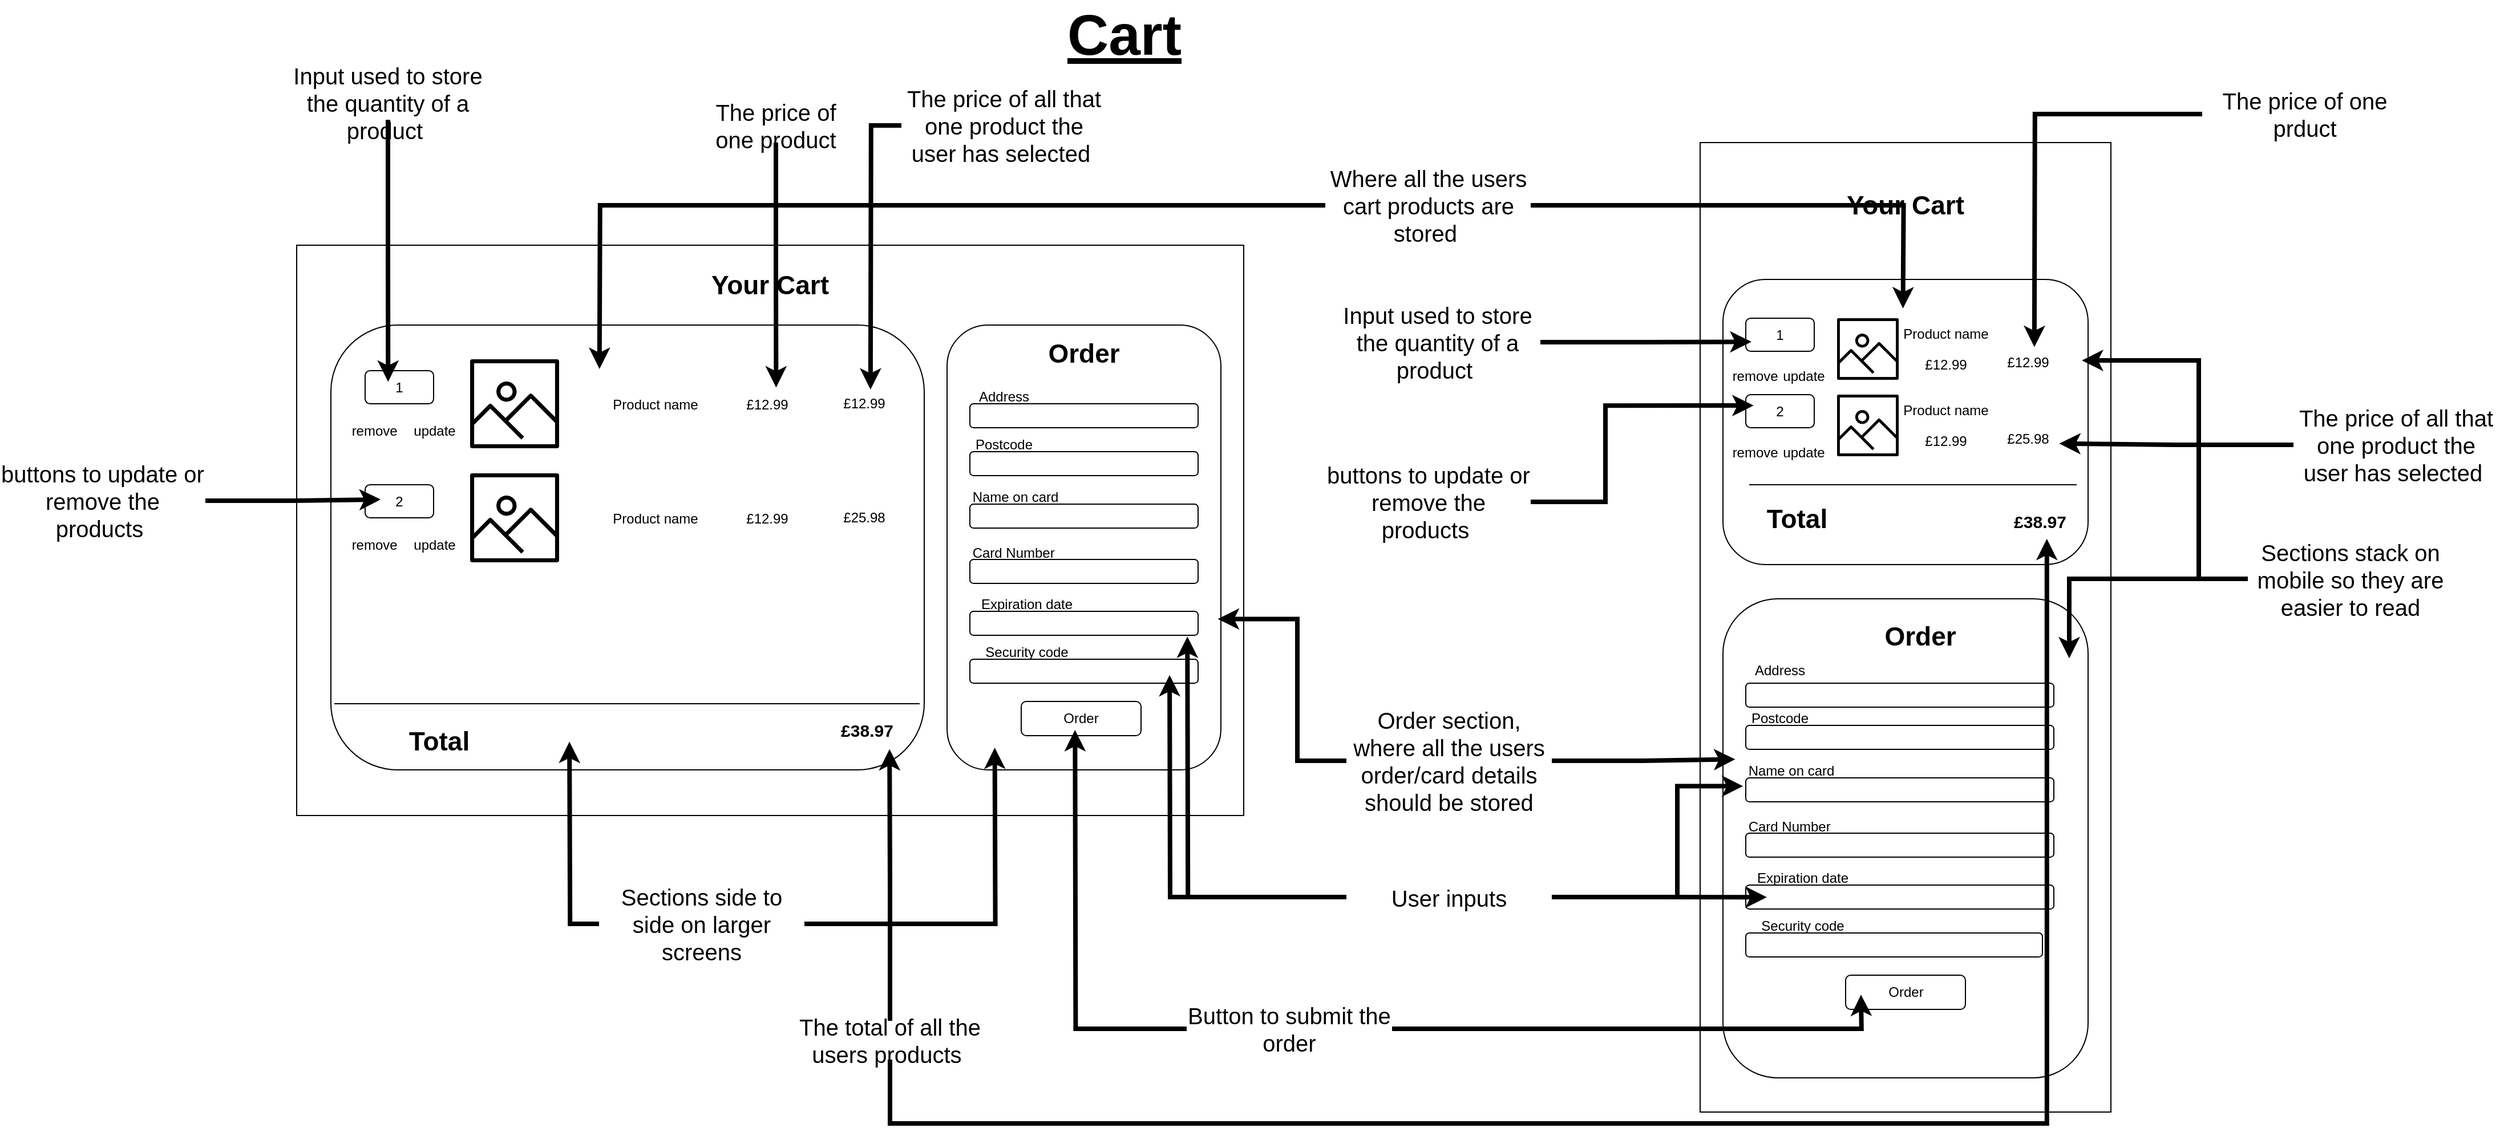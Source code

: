 <mxfile version="23.0.2" type="device">
  <diagram name="Page-1" id="q534O0Axs24asITF_3_O">
    <mxGraphModel dx="4330" dy="3136" grid="1" gridSize="10" guides="1" tooltips="1" connect="1" arrows="1" fold="1" page="1" pageScale="1" pageWidth="850" pageHeight="1100" math="0" shadow="0">
      <root>
        <mxCell id="0" />
        <mxCell id="1" parent="0" />
        <mxCell id="Njj8byj6PIQi8YOSi34x-5" value="`" style="rounded=0;whiteSpace=wrap;html=1;" vertex="1" parent="1">
          <mxGeometry x="-2000" y="-960" width="830" height="500" as="geometry" />
        </mxCell>
        <mxCell id="Njj8byj6PIQi8YOSi34x-6" value="" style="rounded=0;whiteSpace=wrap;html=1;" vertex="1" parent="1">
          <mxGeometry x="-770" y="-1050" width="360" height="850" as="geometry" />
        </mxCell>
        <mxCell id="Njj8byj6PIQi8YOSi34x-7" value="&lt;span style=&quot;font-size: 50px;&quot;&gt;&lt;b&gt;&lt;u&gt;Cart&lt;/u&gt;&lt;/b&gt;&lt;/span&gt;" style="text;html=1;strokeColor=none;fillColor=none;align=center;verticalAlign=middle;whiteSpace=wrap;rounded=0;fontSize=12;fontFamily=Helvetica;fontColor=default;" vertex="1" parent="1">
          <mxGeometry x="-1631" y="-1160" width="712.5" height="30" as="geometry" />
        </mxCell>
        <mxCell id="Njj8byj6PIQi8YOSi34x-10" value="" style="rounded=1;whiteSpace=wrap;html=1;" vertex="1" parent="1">
          <mxGeometry x="-750" y="-930" width="320" height="250" as="geometry" />
        </mxCell>
        <mxCell id="Njj8byj6PIQi8YOSi34x-41" value="&lt;b style=&quot;border-color: var(--border-color); font-size: 23px;&quot;&gt;Your Cart&lt;/b&gt;" style="text;html=1;strokeColor=none;fillColor=none;align=center;verticalAlign=middle;whiteSpace=wrap;rounded=0;" vertex="1" parent="1">
          <mxGeometry x="-1690" y="-940" width="210" height="30" as="geometry" />
        </mxCell>
        <mxCell id="Njj8byj6PIQi8YOSi34x-46" value="" style="rounded=1;whiteSpace=wrap;html=1;" vertex="1" parent="1">
          <mxGeometry x="-1970" y="-890" width="520" height="390" as="geometry" />
        </mxCell>
        <mxCell id="Njj8byj6PIQi8YOSi34x-47" value="" style="sketch=0;outlineConnect=0;fontColor=#232F3E;gradientColor=none;fillColor=#000000;strokeColor=none;dashed=0;verticalLabelPosition=bottom;verticalAlign=top;align=center;html=1;fontSize=12;fontStyle=0;aspect=fixed;pointerEvents=1;shape=mxgraph.aws4.container_registry_image;" vertex="1" parent="1">
          <mxGeometry x="-1848" y="-860" width="78" height="78" as="geometry" />
        </mxCell>
        <mxCell id="Njj8byj6PIQi8YOSi34x-48" value="Product name" style="text;html=1;strokeColor=none;fillColor=none;align=center;verticalAlign=middle;whiteSpace=wrap;rounded=0;" vertex="1" parent="1">
          <mxGeometry x="-1751" y="-835.5" width="131" height="30" as="geometry" />
        </mxCell>
        <mxCell id="Njj8byj6PIQi8YOSi34x-49" value="1" style="rounded=1;whiteSpace=wrap;html=1;" vertex="1" parent="1">
          <mxGeometry x="-1940" y="-850" width="60" height="29" as="geometry" />
        </mxCell>
        <mxCell id="Njj8byj6PIQi8YOSi34x-50" value="£12.99" style="text;html=1;strokeColor=none;fillColor=none;align=center;verticalAlign=middle;whiteSpace=wrap;rounded=0;" vertex="1" parent="1">
          <mxGeometry x="-1640" y="-835.5" width="105" height="30" as="geometry" />
        </mxCell>
        <mxCell id="Njj8byj6PIQi8YOSi34x-51" value="remove&amp;nbsp;" style="text;html=1;strokeColor=none;fillColor=none;align=center;verticalAlign=middle;whiteSpace=wrap;rounded=0;" vertex="1" parent="1">
          <mxGeometry x="-1960" y="-812" width="60" height="30" as="geometry" />
        </mxCell>
        <mxCell id="Njj8byj6PIQi8YOSi34x-52" value="update" style="text;html=1;strokeColor=none;fillColor=none;align=center;verticalAlign=middle;whiteSpace=wrap;rounded=0;" vertex="1" parent="1">
          <mxGeometry x="-1910" y="-812" width="62" height="30" as="geometry" />
        </mxCell>
        <mxCell id="Njj8byj6PIQi8YOSi34x-53" value="£12.99" style="text;html=1;strokeColor=none;fillColor=none;align=center;verticalAlign=middle;whiteSpace=wrap;rounded=0;" vertex="1" parent="1">
          <mxGeometry x="-1555" y="-836" width="105" height="30" as="geometry" />
        </mxCell>
        <mxCell id="Njj8byj6PIQi8YOSi34x-54" value="" style="sketch=0;outlineConnect=0;fontColor=#232F3E;gradientColor=none;fillColor=#000000;strokeColor=none;dashed=0;verticalLabelPosition=bottom;verticalAlign=top;align=center;html=1;fontSize=12;fontStyle=0;aspect=fixed;pointerEvents=1;shape=mxgraph.aws4.container_registry_image;" vertex="1" parent="1">
          <mxGeometry x="-1848" y="-760" width="78" height="78" as="geometry" />
        </mxCell>
        <mxCell id="Njj8byj6PIQi8YOSi34x-55" value="Product name" style="text;html=1;strokeColor=none;fillColor=none;align=center;verticalAlign=middle;whiteSpace=wrap;rounded=0;" vertex="1" parent="1">
          <mxGeometry x="-1751" y="-735.5" width="131" height="30" as="geometry" />
        </mxCell>
        <mxCell id="Njj8byj6PIQi8YOSi34x-56" value="2" style="rounded=1;whiteSpace=wrap;html=1;" vertex="1" parent="1">
          <mxGeometry x="-1940" y="-750" width="60" height="29" as="geometry" />
        </mxCell>
        <mxCell id="Njj8byj6PIQi8YOSi34x-57" value="£12.99" style="text;html=1;strokeColor=none;fillColor=none;align=center;verticalAlign=middle;whiteSpace=wrap;rounded=0;" vertex="1" parent="1">
          <mxGeometry x="-1640" y="-735.5" width="105" height="30" as="geometry" />
        </mxCell>
        <mxCell id="Njj8byj6PIQi8YOSi34x-58" value="remove&amp;nbsp;" style="text;html=1;strokeColor=none;fillColor=none;align=center;verticalAlign=middle;whiteSpace=wrap;rounded=0;" vertex="1" parent="1">
          <mxGeometry x="-1960" y="-712" width="60" height="30" as="geometry" />
        </mxCell>
        <mxCell id="Njj8byj6PIQi8YOSi34x-59" value="update" style="text;html=1;strokeColor=none;fillColor=none;align=center;verticalAlign=middle;whiteSpace=wrap;rounded=0;" vertex="1" parent="1">
          <mxGeometry x="-1910" y="-712" width="62" height="30" as="geometry" />
        </mxCell>
        <mxCell id="Njj8byj6PIQi8YOSi34x-60" value="£25.98" style="text;html=1;strokeColor=none;fillColor=none;align=center;verticalAlign=middle;whiteSpace=wrap;rounded=0;" vertex="1" parent="1">
          <mxGeometry x="-1555" y="-736" width="105" height="30" as="geometry" />
        </mxCell>
        <mxCell id="Njj8byj6PIQi8YOSi34x-61" value="" style="rounded=1;whiteSpace=wrap;html=1;" vertex="1" parent="1">
          <mxGeometry x="-1430" y="-890" width="240" height="390" as="geometry" />
        </mxCell>
        <mxCell id="Njj8byj6PIQi8YOSi34x-71" value="" style="endArrow=none;html=1;rounded=0;" edge="1" parent="1">
          <mxGeometry width="50" height="50" relative="1" as="geometry">
            <mxPoint x="-1967" y="-558" as="sourcePoint" />
            <mxPoint x="-1454" y="-558" as="targetPoint" />
          </mxGeometry>
        </mxCell>
        <mxCell id="Njj8byj6PIQi8YOSi34x-73" value="&lt;span style=&quot;font-size: 23px;&quot;&gt;&lt;b&gt;Total&lt;/b&gt;&lt;/span&gt;" style="text;html=1;strokeColor=none;fillColor=none;align=center;verticalAlign=middle;whiteSpace=wrap;rounded=0;" vertex="1" parent="1">
          <mxGeometry x="-1980" y="-540" width="210" height="30" as="geometry" />
        </mxCell>
        <mxCell id="Njj8byj6PIQi8YOSi34x-74" value="&lt;font style=&quot;font-size: 15px;&quot;&gt;&lt;b&gt;£38.97&lt;/b&gt;&lt;/font&gt;" style="text;html=1;strokeColor=none;fillColor=none;align=center;verticalAlign=middle;whiteSpace=wrap;rounded=0;" vertex="1" parent="1">
          <mxGeometry x="-1530" y="-550" width="60" height="30" as="geometry" />
        </mxCell>
        <mxCell id="Njj8byj6PIQi8YOSi34x-77" value="&lt;font style=&quot;font-size: 23px;&quot;&gt;&lt;b&gt;Order&lt;/b&gt;&lt;/font&gt;" style="text;html=1;strokeColor=none;fillColor=none;align=center;verticalAlign=middle;whiteSpace=wrap;rounded=0;" vertex="1" parent="1">
          <mxGeometry x="-1340" y="-880" width="60" height="30" as="geometry" />
        </mxCell>
        <mxCell id="Njj8byj6PIQi8YOSi34x-78" value="" style="rounded=1;whiteSpace=wrap;html=1;" vertex="1" parent="1">
          <mxGeometry x="-1410" y="-821" width="200" height="21" as="geometry" />
        </mxCell>
        <mxCell id="Njj8byj6PIQi8YOSi34x-79" value="Address" style="text;html=1;strokeColor=none;fillColor=none;align=center;verticalAlign=middle;whiteSpace=wrap;rounded=0;" vertex="1" parent="1">
          <mxGeometry x="-1410" y="-842" width="60" height="30" as="geometry" />
        </mxCell>
        <mxCell id="Njj8byj6PIQi8YOSi34x-80" value="" style="rounded=1;whiteSpace=wrap;html=1;" vertex="1" parent="1">
          <mxGeometry x="-1410" y="-779" width="200" height="21" as="geometry" />
        </mxCell>
        <mxCell id="Njj8byj6PIQi8YOSi34x-81" value="Postcode" style="text;html=1;strokeColor=none;fillColor=none;align=center;verticalAlign=middle;whiteSpace=wrap;rounded=0;" vertex="1" parent="1">
          <mxGeometry x="-1410" y="-800" width="60" height="30" as="geometry" />
        </mxCell>
        <mxCell id="Njj8byj6PIQi8YOSi34x-83" value="" style="rounded=1;whiteSpace=wrap;html=1;" vertex="1" parent="1">
          <mxGeometry x="-1410" y="-733" width="200" height="21" as="geometry" />
        </mxCell>
        <mxCell id="Njj8byj6PIQi8YOSi34x-84" value="Name on card" style="text;html=1;strokeColor=none;fillColor=none;align=center;verticalAlign=middle;whiteSpace=wrap;rounded=0;" vertex="1" parent="1">
          <mxGeometry x="-1410" y="-754" width="80" height="30" as="geometry" />
        </mxCell>
        <mxCell id="Njj8byj6PIQi8YOSi34x-85" value="" style="rounded=1;whiteSpace=wrap;html=1;" vertex="1" parent="1">
          <mxGeometry x="-1410" y="-684.5" width="200" height="21" as="geometry" />
        </mxCell>
        <mxCell id="Njj8byj6PIQi8YOSi34x-86" value="Card Number&amp;nbsp;" style="text;html=1;strokeColor=none;fillColor=none;align=center;verticalAlign=middle;whiteSpace=wrap;rounded=0;" vertex="1" parent="1">
          <mxGeometry x="-1410" y="-705.5" width="80" height="30" as="geometry" />
        </mxCell>
        <mxCell id="Njj8byj6PIQi8YOSi34x-88" value="" style="rounded=1;whiteSpace=wrap;html=1;" vertex="1" parent="1">
          <mxGeometry x="-1410" y="-639" width="200" height="21" as="geometry" />
        </mxCell>
        <mxCell id="Njj8byj6PIQi8YOSi34x-89" value="Expiration date" style="text;html=1;strokeColor=none;fillColor=none;align=center;verticalAlign=middle;whiteSpace=wrap;rounded=0;" vertex="1" parent="1">
          <mxGeometry x="-1410" y="-660" width="100" height="30" as="geometry" />
        </mxCell>
        <mxCell id="Njj8byj6PIQi8YOSi34x-93" value="" style="rounded=1;whiteSpace=wrap;html=1;" vertex="1" parent="1">
          <mxGeometry x="-1410" y="-597" width="200" height="21" as="geometry" />
        </mxCell>
        <mxCell id="Njj8byj6PIQi8YOSi34x-94" value="Security code" style="text;html=1;strokeColor=none;fillColor=none;align=center;verticalAlign=middle;whiteSpace=wrap;rounded=0;" vertex="1" parent="1">
          <mxGeometry x="-1410" y="-618" width="100" height="30" as="geometry" />
        </mxCell>
        <mxCell id="Njj8byj6PIQi8YOSi34x-95" value="Order" style="rounded=1;whiteSpace=wrap;html=1;" vertex="1" parent="1">
          <mxGeometry x="-1365" y="-560" width="105" height="30" as="geometry" />
        </mxCell>
        <mxCell id="Njj8byj6PIQi8YOSi34x-96" value="" style="sketch=0;outlineConnect=0;fontColor=#232F3E;gradientColor=none;fillColor=#000000;strokeColor=none;dashed=0;verticalLabelPosition=bottom;verticalAlign=top;align=center;html=1;fontSize=12;fontStyle=0;aspect=fixed;pointerEvents=1;shape=mxgraph.aws4.container_registry_image;" vertex="1" parent="1">
          <mxGeometry x="-650" y="-896" width="54" height="54" as="geometry" />
        </mxCell>
        <mxCell id="Njj8byj6PIQi8YOSi34x-97" value="Product name" style="text;html=1;strokeColor=none;fillColor=none;align=center;verticalAlign=middle;whiteSpace=wrap;rounded=0;" vertex="1" parent="1">
          <mxGeometry x="-620" y="-897" width="131" height="30" as="geometry" />
        </mxCell>
        <mxCell id="Njj8byj6PIQi8YOSi34x-98" value="1" style="rounded=1;whiteSpace=wrap;html=1;" vertex="1" parent="1">
          <mxGeometry x="-730" y="-896" width="60" height="29" as="geometry" />
        </mxCell>
        <mxCell id="Njj8byj6PIQi8YOSi34x-99" value="£12.99" style="text;html=1;strokeColor=none;fillColor=none;align=center;verticalAlign=middle;whiteSpace=wrap;rounded=0;" vertex="1" parent="1">
          <mxGeometry x="-607" y="-870" width="105" height="30" as="geometry" />
        </mxCell>
        <mxCell id="Njj8byj6PIQi8YOSi34x-100" value="remove&amp;nbsp;" style="text;html=1;strokeColor=none;fillColor=none;align=center;verticalAlign=middle;whiteSpace=wrap;rounded=0;" vertex="1" parent="1">
          <mxGeometry x="-750" y="-860" width="60" height="30" as="geometry" />
        </mxCell>
        <mxCell id="Njj8byj6PIQi8YOSi34x-101" value="update" style="text;html=1;strokeColor=none;fillColor=none;align=center;verticalAlign=middle;whiteSpace=wrap;rounded=0;" vertex="1" parent="1">
          <mxGeometry x="-710" y="-860" width="62" height="30" as="geometry" />
        </mxCell>
        <mxCell id="Njj8byj6PIQi8YOSi34x-102" value="£12.99" style="text;html=1;strokeColor=none;fillColor=none;align=center;verticalAlign=middle;whiteSpace=wrap;rounded=0;" vertex="1" parent="1">
          <mxGeometry x="-535" y="-872" width="105" height="30" as="geometry" />
        </mxCell>
        <mxCell id="Njj8byj6PIQi8YOSi34x-106" value="" style="sketch=0;outlineConnect=0;fontColor=#232F3E;gradientColor=none;fillColor=#000000;strokeColor=none;dashed=0;verticalLabelPosition=bottom;verticalAlign=top;align=center;html=1;fontSize=12;fontStyle=0;aspect=fixed;pointerEvents=1;shape=mxgraph.aws4.container_registry_image;" vertex="1" parent="1">
          <mxGeometry x="-650" y="-829" width="54" height="54" as="geometry" />
        </mxCell>
        <mxCell id="Njj8byj6PIQi8YOSi34x-107" value="Product name" style="text;html=1;strokeColor=none;fillColor=none;align=center;verticalAlign=middle;whiteSpace=wrap;rounded=0;" vertex="1" parent="1">
          <mxGeometry x="-620" y="-830" width="131" height="30" as="geometry" />
        </mxCell>
        <mxCell id="Njj8byj6PIQi8YOSi34x-108" value="2" style="rounded=1;whiteSpace=wrap;html=1;" vertex="1" parent="1">
          <mxGeometry x="-730" y="-829" width="60" height="29" as="geometry" />
        </mxCell>
        <mxCell id="Njj8byj6PIQi8YOSi34x-109" value="£12.99" style="text;html=1;strokeColor=none;fillColor=none;align=center;verticalAlign=middle;whiteSpace=wrap;rounded=0;" vertex="1" parent="1">
          <mxGeometry x="-607" y="-803" width="105" height="30" as="geometry" />
        </mxCell>
        <mxCell id="Njj8byj6PIQi8YOSi34x-110" value="remove&amp;nbsp;" style="text;html=1;strokeColor=none;fillColor=none;align=center;verticalAlign=middle;whiteSpace=wrap;rounded=0;" vertex="1" parent="1">
          <mxGeometry x="-750" y="-793" width="60" height="30" as="geometry" />
        </mxCell>
        <mxCell id="Njj8byj6PIQi8YOSi34x-111" value="update" style="text;html=1;strokeColor=none;fillColor=none;align=center;verticalAlign=middle;whiteSpace=wrap;rounded=0;" vertex="1" parent="1">
          <mxGeometry x="-710" y="-793" width="62" height="30" as="geometry" />
        </mxCell>
        <mxCell id="Njj8byj6PIQi8YOSi34x-112" value="£25.98" style="text;html=1;strokeColor=none;fillColor=none;align=center;verticalAlign=middle;whiteSpace=wrap;rounded=0;" vertex="1" parent="1">
          <mxGeometry x="-535" y="-805" width="105" height="30" as="geometry" />
        </mxCell>
        <mxCell id="Njj8byj6PIQi8YOSi34x-113" value="" style="endArrow=none;html=1;rounded=0;" edge="1" parent="1">
          <mxGeometry width="50" height="50" relative="1" as="geometry">
            <mxPoint x="-727" y="-750" as="sourcePoint" />
            <mxPoint x="-440" y="-750" as="targetPoint" />
          </mxGeometry>
        </mxCell>
        <mxCell id="Njj8byj6PIQi8YOSi34x-114" value="&lt;span style=&quot;font-size: 23px;&quot;&gt;&lt;b&gt;Total&lt;/b&gt;&lt;/span&gt;" style="text;html=1;strokeColor=none;fillColor=none;align=center;verticalAlign=middle;whiteSpace=wrap;rounded=0;" vertex="1" parent="1">
          <mxGeometry x="-790" y="-735.5" width="210" height="30" as="geometry" />
        </mxCell>
        <mxCell id="Njj8byj6PIQi8YOSi34x-115" value="&lt;font style=&quot;font-size: 15px;&quot;&gt;&lt;b&gt;£38.97&lt;/b&gt;&lt;/font&gt;" style="text;html=1;strokeColor=none;fillColor=none;align=center;verticalAlign=middle;whiteSpace=wrap;rounded=0;" vertex="1" parent="1">
          <mxGeometry x="-502" y="-733" width="60" height="30" as="geometry" />
        </mxCell>
        <mxCell id="Njj8byj6PIQi8YOSi34x-116" value="" style="rounded=1;whiteSpace=wrap;html=1;" vertex="1" parent="1">
          <mxGeometry x="-750" y="-650" width="320" height="420" as="geometry" />
        </mxCell>
        <mxCell id="Njj8byj6PIQi8YOSi34x-117" value="&lt;font style=&quot;font-size: 23px;&quot;&gt;&lt;b&gt;Order&lt;/b&gt;&lt;/font&gt;" style="text;html=1;strokeColor=none;fillColor=none;align=center;verticalAlign=middle;whiteSpace=wrap;rounded=0;" vertex="1" parent="1">
          <mxGeometry x="-607" y="-632" width="60" height="30" as="geometry" />
        </mxCell>
        <mxCell id="Njj8byj6PIQi8YOSi34x-118" value="Address" style="text;html=1;strokeColor=none;fillColor=none;align=center;verticalAlign=middle;whiteSpace=wrap;rounded=0;" vertex="1" parent="1">
          <mxGeometry x="-730" y="-602" width="60" height="30" as="geometry" />
        </mxCell>
        <mxCell id="Njj8byj6PIQi8YOSi34x-119" value="" style="rounded=1;whiteSpace=wrap;html=1;" vertex="1" parent="1">
          <mxGeometry x="-730" y="-539" width="270" height="21" as="geometry" />
        </mxCell>
        <mxCell id="Njj8byj6PIQi8YOSi34x-120" value="Postcode" style="text;html=1;strokeColor=none;fillColor=none;align=center;verticalAlign=middle;whiteSpace=wrap;rounded=0;" vertex="1" parent="1">
          <mxGeometry x="-730" y="-560" width="60" height="30" as="geometry" />
        </mxCell>
        <mxCell id="Njj8byj6PIQi8YOSi34x-121" value="" style="rounded=1;whiteSpace=wrap;html=1;" vertex="1" parent="1">
          <mxGeometry x="-730" y="-493" width="270" height="21" as="geometry" />
        </mxCell>
        <mxCell id="Njj8byj6PIQi8YOSi34x-122" value="Name on card" style="text;html=1;strokeColor=none;fillColor=none;align=center;verticalAlign=middle;whiteSpace=wrap;rounded=0;" vertex="1" parent="1">
          <mxGeometry x="-730" y="-514" width="80" height="30" as="geometry" />
        </mxCell>
        <mxCell id="Njj8byj6PIQi8YOSi34x-123" value="" style="rounded=1;whiteSpace=wrap;html=1;" vertex="1" parent="1">
          <mxGeometry x="-730" y="-444.5" width="270" height="21" as="geometry" />
        </mxCell>
        <mxCell id="Njj8byj6PIQi8YOSi34x-124" value="Card Number&amp;nbsp;" style="text;html=1;strokeColor=none;fillColor=none;align=center;verticalAlign=middle;whiteSpace=wrap;rounded=0;" vertex="1" parent="1">
          <mxGeometry x="-730" y="-465.5" width="80" height="30" as="geometry" />
        </mxCell>
        <mxCell id="Njj8byj6PIQi8YOSi34x-125" value="" style="rounded=1;whiteSpace=wrap;html=1;" vertex="1" parent="1">
          <mxGeometry x="-730" y="-399" width="270" height="21" as="geometry" />
        </mxCell>
        <mxCell id="Njj8byj6PIQi8YOSi34x-126" value="Expiration date" style="text;html=1;strokeColor=none;fillColor=none;align=center;verticalAlign=middle;whiteSpace=wrap;rounded=0;" vertex="1" parent="1">
          <mxGeometry x="-730" y="-420" width="100" height="30" as="geometry" />
        </mxCell>
        <mxCell id="Njj8byj6PIQi8YOSi34x-127" value="" style="rounded=1;whiteSpace=wrap;html=1;" vertex="1" parent="1">
          <mxGeometry x="-730" y="-357" width="260" height="21" as="geometry" />
        </mxCell>
        <mxCell id="Njj8byj6PIQi8YOSi34x-128" value="Security code" style="text;html=1;strokeColor=none;fillColor=none;align=center;verticalAlign=middle;whiteSpace=wrap;rounded=0;" vertex="1" parent="1">
          <mxGeometry x="-730" y="-378" width="100" height="30" as="geometry" />
        </mxCell>
        <mxCell id="Njj8byj6PIQi8YOSi34x-129" value="Order" style="rounded=1;whiteSpace=wrap;html=1;" vertex="1" parent="1">
          <mxGeometry x="-642.5" y="-320" width="105" height="30" as="geometry" />
        </mxCell>
        <mxCell id="Njj8byj6PIQi8YOSi34x-130" value="" style="rounded=1;whiteSpace=wrap;html=1;" vertex="1" parent="1">
          <mxGeometry x="-730" y="-576" width="270" height="21" as="geometry" />
        </mxCell>
        <mxCell id="Njj8byj6PIQi8YOSi34x-131" value="&lt;b style=&quot;border-color: var(--border-color); font-size: 23px;&quot;&gt;Your Cart&lt;/b&gt;" style="text;html=1;strokeColor=none;fillColor=none;align=center;verticalAlign=middle;whiteSpace=wrap;rounded=0;" vertex="1" parent="1">
          <mxGeometry x="-695" y="-1010" width="210" height="30" as="geometry" />
        </mxCell>
        <mxCell id="Njj8byj6PIQi8YOSi34x-134" style="edgeStyle=orthogonalEdgeStyle;rounded=0;orthogonalLoop=1;jettySize=auto;html=1;fontFamily=Helvetica;fontSize=12;fontColor=default;strokeWidth=4;" edge="1" parent="1" source="Njj8byj6PIQi8YOSi34x-132">
          <mxGeometry relative="1" as="geometry">
            <mxPoint x="-739.222" y="-509.285" as="targetPoint" />
          </mxGeometry>
        </mxCell>
        <mxCell id="Njj8byj6PIQi8YOSi34x-135" style="edgeStyle=orthogonalEdgeStyle;rounded=0;orthogonalLoop=1;jettySize=auto;html=1;fontFamily=Helvetica;fontSize=12;fontColor=default;strokeWidth=4;" edge="1" parent="1" source="Njj8byj6PIQi8YOSi34x-132">
          <mxGeometry relative="1" as="geometry">
            <mxPoint x="-1192.698" y="-632.28" as="targetPoint" />
            <Array as="points">
              <mxPoint x="-1123" y="-508" />
              <mxPoint x="-1123" y="-632" />
            </Array>
          </mxGeometry>
        </mxCell>
        <mxCell id="Njj8byj6PIQi8YOSi34x-132" value="&lt;span style=&quot;font-size: 20px;&quot;&gt;Order section, where all the users order/card details should be stored&lt;/span&gt;" style="text;html=1;strokeColor=none;fillColor=none;align=center;verticalAlign=middle;whiteSpace=wrap;rounded=0;" vertex="1" parent="1">
          <mxGeometry x="-1080" y="-523" width="180" height="30" as="geometry" />
        </mxCell>
        <mxCell id="Njj8byj6PIQi8YOSi34x-137" style="edgeStyle=orthogonalEdgeStyle;shape=connector;rounded=0;orthogonalLoop=1;jettySize=auto;html=1;labelBackgroundColor=default;strokeColor=default;strokeWidth=4;align=center;verticalAlign=middle;fontFamily=Helvetica;fontSize=12;fontColor=default;endArrow=classic;" edge="1" parent="1" source="Njj8byj6PIQi8YOSi34x-136">
          <mxGeometry relative="1" as="geometry">
            <mxPoint x="-1734.648" y="-851.541" as="targetPoint" />
          </mxGeometry>
        </mxCell>
        <mxCell id="Njj8byj6PIQi8YOSi34x-138" style="edgeStyle=orthogonalEdgeStyle;shape=connector;rounded=0;orthogonalLoop=1;jettySize=auto;html=1;labelBackgroundColor=default;strokeColor=default;strokeWidth=4;align=center;verticalAlign=middle;fontFamily=Helvetica;fontSize=12;fontColor=default;endArrow=classic;" edge="1" parent="1" source="Njj8byj6PIQi8YOSi34x-136">
          <mxGeometry relative="1" as="geometry">
            <mxPoint x="-592.224" y="-904.571" as="targetPoint" />
          </mxGeometry>
        </mxCell>
        <mxCell id="Njj8byj6PIQi8YOSi34x-136" value="&lt;span style=&quot;font-size: 20px;&quot;&gt;Where all the users cart products&amp;nbsp;are stored&amp;nbsp;&lt;/span&gt;" style="text;html=1;strokeColor=none;fillColor=none;align=center;verticalAlign=middle;whiteSpace=wrap;rounded=0;" vertex="1" parent="1">
          <mxGeometry x="-1098.5" y="-1010" width="180" height="30" as="geometry" />
        </mxCell>
        <mxCell id="Njj8byj6PIQi8YOSi34x-142" style="edgeStyle=orthogonalEdgeStyle;shape=connector;rounded=0;orthogonalLoop=1;jettySize=auto;html=1;labelBackgroundColor=default;strokeColor=default;strokeWidth=4;align=center;verticalAlign=middle;fontFamily=Helvetica;fontSize=12;fontColor=default;endArrow=classic;" edge="1" parent="1" source="Njj8byj6PIQi8YOSi34x-140">
          <mxGeometry relative="1" as="geometry">
            <mxPoint x="-446.523" y="-597.813" as="targetPoint" />
            <Array as="points">
              <mxPoint x="-446" y="-667" />
            </Array>
          </mxGeometry>
        </mxCell>
        <mxCell id="Njj8byj6PIQi8YOSi34x-143" style="edgeStyle=orthogonalEdgeStyle;shape=connector;rounded=0;orthogonalLoop=1;jettySize=auto;html=1;labelBackgroundColor=default;strokeColor=default;strokeWidth=4;align=center;verticalAlign=middle;fontFamily=Helvetica;fontSize=12;fontColor=default;endArrow=classic;" edge="1" parent="1" source="Njj8byj6PIQi8YOSi34x-140">
          <mxGeometry relative="1" as="geometry">
            <mxPoint x="-435.479" y="-859.018" as="targetPoint" />
            <Array as="points">
              <mxPoint x="-333" y="-667" />
              <mxPoint x="-333" y="-859" />
            </Array>
          </mxGeometry>
        </mxCell>
        <mxCell id="Njj8byj6PIQi8YOSi34x-140" value="&lt;span style=&quot;font-size: 20px;&quot;&gt;Sections stack on mobile so they are easier to read&lt;/span&gt;" style="text;html=1;strokeColor=none;fillColor=none;align=center;verticalAlign=middle;whiteSpace=wrap;rounded=0;" vertex="1" parent="1">
          <mxGeometry x="-290" y="-684.5" width="180" height="34" as="geometry" />
        </mxCell>
        <mxCell id="Njj8byj6PIQi8YOSi34x-145" style="edgeStyle=orthogonalEdgeStyle;shape=connector;rounded=0;orthogonalLoop=1;jettySize=auto;html=1;labelBackgroundColor=default;strokeColor=default;strokeWidth=4;align=center;verticalAlign=middle;fontFamily=Helvetica;fontSize=12;fontColor=default;endArrow=classic;" edge="1" parent="1" source="Njj8byj6PIQi8YOSi34x-144">
          <mxGeometry relative="1" as="geometry">
            <mxPoint x="-732.36" y="-485.736" as="targetPoint" />
            <Array as="points">
              <mxPoint x="-790" y="-389" />
              <mxPoint x="-790" y="-486" />
            </Array>
          </mxGeometry>
        </mxCell>
        <mxCell id="Njj8byj6PIQi8YOSi34x-146" style="edgeStyle=orthogonalEdgeStyle;shape=connector;rounded=0;orthogonalLoop=1;jettySize=auto;html=1;labelBackgroundColor=default;strokeColor=default;strokeWidth=4;align=center;verticalAlign=middle;fontFamily=Helvetica;fontSize=12;fontColor=default;endArrow=classic;" edge="1" parent="1" source="Njj8byj6PIQi8YOSi34x-144">
          <mxGeometry relative="1" as="geometry">
            <mxPoint x="-711.581" y="-388.334" as="targetPoint" />
          </mxGeometry>
        </mxCell>
        <mxCell id="Njj8byj6PIQi8YOSi34x-147" style="edgeStyle=orthogonalEdgeStyle;shape=connector;rounded=0;orthogonalLoop=1;jettySize=auto;html=1;labelBackgroundColor=default;strokeColor=default;strokeWidth=4;align=center;verticalAlign=middle;fontFamily=Helvetica;fontSize=12;fontColor=default;endArrow=classic;" edge="1" parent="1" source="Njj8byj6PIQi8YOSi34x-144">
          <mxGeometry relative="1" as="geometry">
            <mxPoint x="-1234.958" y="-583.139" as="targetPoint" />
          </mxGeometry>
        </mxCell>
        <mxCell id="Njj8byj6PIQi8YOSi34x-148" style="edgeStyle=orthogonalEdgeStyle;shape=connector;rounded=0;orthogonalLoop=1;jettySize=auto;html=1;labelBackgroundColor=default;strokeColor=default;strokeWidth=4;align=center;verticalAlign=middle;fontFamily=Helvetica;fontSize=12;fontColor=default;endArrow=classic;" edge="1" parent="1" source="Njj8byj6PIQi8YOSi34x-144">
          <mxGeometry relative="1" as="geometry">
            <mxPoint x="-1219.373" y="-616.905" as="targetPoint" />
          </mxGeometry>
        </mxCell>
        <mxCell id="Njj8byj6PIQi8YOSi34x-144" value="&lt;span style=&quot;font-size: 20px;&quot;&gt;User inputs&lt;/span&gt;" style="text;html=1;strokeColor=none;fillColor=none;align=center;verticalAlign=middle;whiteSpace=wrap;rounded=0;" vertex="1" parent="1">
          <mxGeometry x="-1080" y="-405.5" width="180" height="34" as="geometry" />
        </mxCell>
        <mxCell id="Njj8byj6PIQi8YOSi34x-150" style="edgeStyle=orthogonalEdgeStyle;shape=connector;rounded=0;orthogonalLoop=1;jettySize=auto;html=1;labelBackgroundColor=default;strokeColor=default;strokeWidth=4;align=center;verticalAlign=middle;fontFamily=Helvetica;fontSize=12;fontColor=default;endArrow=classic;" edge="1" parent="1" source="Njj8byj6PIQi8YOSi34x-149">
          <mxGeometry relative="1" as="geometry">
            <mxPoint x="-629.062" y="-302.868" as="targetPoint" />
          </mxGeometry>
        </mxCell>
        <mxCell id="Njj8byj6PIQi8YOSi34x-151" style="edgeStyle=orthogonalEdgeStyle;shape=connector;rounded=0;orthogonalLoop=1;jettySize=auto;html=1;labelBackgroundColor=default;strokeColor=default;strokeWidth=4;align=center;verticalAlign=middle;fontFamily=Helvetica;fontSize=12;fontColor=default;endArrow=classic;" edge="1" parent="1" source="Njj8byj6PIQi8YOSi34x-149">
          <mxGeometry relative="1" as="geometry">
            <mxPoint x="-1317.832" y="-534.954" as="targetPoint" />
          </mxGeometry>
        </mxCell>
        <mxCell id="Njj8byj6PIQi8YOSi34x-149" value="&lt;span style=&quot;font-size: 20px;&quot;&gt;Button to submit the order&lt;/span&gt;" style="text;html=1;strokeColor=none;fillColor=none;align=center;verticalAlign=middle;whiteSpace=wrap;rounded=0;" vertex="1" parent="1">
          <mxGeometry x="-1220" y="-290" width="180" height="34" as="geometry" />
        </mxCell>
        <mxCell id="Njj8byj6PIQi8YOSi34x-153" style="edgeStyle=orthogonalEdgeStyle;shape=connector;rounded=0;orthogonalLoop=1;jettySize=auto;html=1;labelBackgroundColor=default;strokeColor=default;strokeWidth=4;align=center;verticalAlign=middle;fontFamily=Helvetica;fontSize=12;fontColor=default;endArrow=classic;" edge="1" parent="1" source="Njj8byj6PIQi8YOSi34x-152">
          <mxGeometry relative="1" as="geometry">
            <mxPoint x="-1388.205" y="-519.502" as="targetPoint" />
          </mxGeometry>
        </mxCell>
        <mxCell id="Njj8byj6PIQi8YOSi34x-154" style="edgeStyle=orthogonalEdgeStyle;shape=connector;rounded=0;orthogonalLoop=1;jettySize=auto;html=1;labelBackgroundColor=default;strokeColor=default;strokeWidth=4;align=center;verticalAlign=middle;fontFamily=Helvetica;fontSize=12;fontColor=default;endArrow=classic;" edge="1" parent="1" source="Njj8byj6PIQi8YOSi34x-152">
          <mxGeometry relative="1" as="geometry">
            <mxPoint x="-1760.932" y="-524.697" as="targetPoint" />
          </mxGeometry>
        </mxCell>
        <mxCell id="Njj8byj6PIQi8YOSi34x-152" value="&lt;span style=&quot;font-size: 20px;&quot;&gt;Sections side to side on larger screens&lt;/span&gt;" style="text;html=1;strokeColor=none;fillColor=none;align=center;verticalAlign=middle;whiteSpace=wrap;rounded=0;" vertex="1" parent="1">
          <mxGeometry x="-1735" y="-382" width="180" height="34" as="geometry" />
        </mxCell>
        <mxCell id="Njj8byj6PIQi8YOSi34x-157" style="edgeStyle=orthogonalEdgeStyle;shape=connector;rounded=0;orthogonalLoop=1;jettySize=auto;html=1;labelBackgroundColor=default;strokeColor=default;strokeWidth=4;align=center;verticalAlign=middle;fontFamily=Helvetica;fontSize=12;fontColor=default;endArrow=classic;" edge="1" parent="1" source="Njj8byj6PIQi8YOSi34x-155">
          <mxGeometry relative="1" as="geometry">
            <mxPoint x="-1480.412" y="-518.204" as="targetPoint" />
          </mxGeometry>
        </mxCell>
        <mxCell id="Njj8byj6PIQi8YOSi34x-158" style="edgeStyle=orthogonalEdgeStyle;shape=connector;rounded=0;orthogonalLoop=1;jettySize=auto;html=1;labelBackgroundColor=default;strokeColor=default;strokeWidth=4;align=center;verticalAlign=middle;fontFamily=Helvetica;fontSize=12;fontColor=default;endArrow=classic;" edge="1" parent="1" source="Njj8byj6PIQi8YOSi34x-155">
          <mxGeometry relative="1" as="geometry">
            <mxPoint x="-466.127" y="-702.619" as="targetPoint" />
            <Array as="points">
              <mxPoint x="-1480" y="-190" />
              <mxPoint x="-466" y="-190" />
            </Array>
          </mxGeometry>
        </mxCell>
        <mxCell id="Njj8byj6PIQi8YOSi34x-155" value="&lt;span style=&quot;font-size: 20px;&quot;&gt;The total of all the users products&amp;nbsp;&lt;/span&gt;" style="text;html=1;strokeColor=none;fillColor=none;align=center;verticalAlign=middle;whiteSpace=wrap;rounded=0;" vertex="1" parent="1">
          <mxGeometry x="-1570" y="-280" width="180" height="34" as="geometry" />
        </mxCell>
        <mxCell id="Njj8byj6PIQi8YOSi34x-161" style="edgeStyle=orthogonalEdgeStyle;shape=connector;rounded=0;orthogonalLoop=1;jettySize=auto;html=1;labelBackgroundColor=default;strokeColor=default;strokeWidth=4;align=center;verticalAlign=middle;fontFamily=Helvetica;fontSize=12;fontColor=default;endArrow=classic;" edge="1" parent="1" source="Njj8byj6PIQi8YOSi34x-159">
          <mxGeometry relative="1" as="geometry">
            <mxPoint x="-1919.854" y="-840.282" as="targetPoint" />
          </mxGeometry>
        </mxCell>
        <mxCell id="Njj8byj6PIQi8YOSi34x-159" value="&lt;span style=&quot;font-size: 20px;&quot;&gt;Input used to store the quantity&amp;nbsp;of a product&amp;nbsp;&lt;/span&gt;" style="text;html=1;strokeColor=none;fillColor=none;align=center;verticalAlign=middle;whiteSpace=wrap;rounded=0;" vertex="1" parent="1">
          <mxGeometry x="-2010" y="-1100" width="180" height="30" as="geometry" />
        </mxCell>
        <mxCell id="Njj8byj6PIQi8YOSi34x-163" style="edgeStyle=orthogonalEdgeStyle;shape=connector;rounded=0;orthogonalLoop=1;jettySize=auto;html=1;labelBackgroundColor=default;strokeColor=default;strokeWidth=4;align=center;verticalAlign=middle;fontFamily=Helvetica;fontSize=12;fontColor=default;endArrow=classic;" edge="1" parent="1" source="Njj8byj6PIQi8YOSi34x-160">
          <mxGeometry relative="1" as="geometry">
            <mxPoint x="-725.049" y="-875.347" as="targetPoint" />
          </mxGeometry>
        </mxCell>
        <mxCell id="Njj8byj6PIQi8YOSi34x-160" value="&lt;span style=&quot;font-size: 20px;&quot;&gt;Input used to store the quantity&amp;nbsp;of a product&amp;nbsp;&lt;/span&gt;" style="text;html=1;strokeColor=none;fillColor=none;align=center;verticalAlign=middle;whiteSpace=wrap;rounded=0;" vertex="1" parent="1">
          <mxGeometry x="-1090" y="-890" width="180" height="30" as="geometry" />
        </mxCell>
        <mxCell id="Njj8byj6PIQi8YOSi34x-165" style="edgeStyle=orthogonalEdgeStyle;shape=connector;rounded=0;orthogonalLoop=1;jettySize=auto;html=1;labelBackgroundColor=default;strokeColor=default;strokeWidth=4;align=center;verticalAlign=middle;fontFamily=Helvetica;fontSize=12;fontColor=default;endArrow=classic;" edge="1" parent="1" source="Njj8byj6PIQi8YOSi34x-164">
          <mxGeometry relative="1" as="geometry">
            <mxPoint x="-723.152" y="-819.446" as="targetPoint" />
            <Array as="points">
              <mxPoint x="-853" y="-735" />
              <mxPoint x="-853" y="-819" />
            </Array>
          </mxGeometry>
        </mxCell>
        <mxCell id="Njj8byj6PIQi8YOSi34x-164" value="&lt;span style=&quot;font-size: 20px;&quot;&gt;buttons to update or remove the products&amp;nbsp;&lt;/span&gt;" style="text;html=1;strokeColor=none;fillColor=none;align=center;verticalAlign=middle;whiteSpace=wrap;rounded=0;" vertex="1" parent="1">
          <mxGeometry x="-1098.5" y="-750" width="180" height="30" as="geometry" />
        </mxCell>
        <mxCell id="Njj8byj6PIQi8YOSi34x-167" style="edgeStyle=orthogonalEdgeStyle;shape=connector;rounded=0;orthogonalLoop=1;jettySize=auto;html=1;labelBackgroundColor=default;strokeColor=default;strokeWidth=4;align=center;verticalAlign=middle;fontFamily=Helvetica;fontSize=12;fontColor=default;endArrow=classic;" edge="1" parent="1" source="Njj8byj6PIQi8YOSi34x-166">
          <mxGeometry relative="1" as="geometry">
            <mxPoint x="-1926.361" y="-737.093" as="targetPoint" />
          </mxGeometry>
        </mxCell>
        <mxCell id="Njj8byj6PIQi8YOSi34x-166" value="&lt;span style=&quot;font-size: 20px;&quot;&gt;buttons to update or remove the products&amp;nbsp;&lt;/span&gt;" style="text;html=1;strokeColor=none;fillColor=none;align=center;verticalAlign=middle;whiteSpace=wrap;rounded=0;" vertex="1" parent="1">
          <mxGeometry x="-2260" y="-751" width="180" height="30" as="geometry" />
        </mxCell>
        <mxCell id="Njj8byj6PIQi8YOSi34x-169" style="edgeStyle=orthogonalEdgeStyle;shape=connector;rounded=0;orthogonalLoop=1;jettySize=auto;html=1;labelBackgroundColor=default;strokeColor=default;strokeWidth=4;align=center;verticalAlign=middle;fontFamily=Helvetica;fontSize=12;fontColor=default;endArrow=classic;" edge="1" parent="1" source="Njj8byj6PIQi8YOSi34x-168">
          <mxGeometry relative="1" as="geometry">
            <mxPoint x="-1579.807" y="-835.27" as="targetPoint" />
          </mxGeometry>
        </mxCell>
        <mxCell id="Njj8byj6PIQi8YOSi34x-168" value="&lt;span style=&quot;font-size: 20px;&quot;&gt;The price of one&amp;nbsp;product&lt;/span&gt;" style="text;html=1;strokeColor=none;fillColor=none;align=center;verticalAlign=middle;whiteSpace=wrap;rounded=0;" vertex="1" parent="1">
          <mxGeometry x="-1670" y="-1080" width="180" height="30" as="geometry" />
        </mxCell>
        <mxCell id="Njj8byj6PIQi8YOSi34x-171" style="edgeStyle=orthogonalEdgeStyle;shape=connector;rounded=0;orthogonalLoop=1;jettySize=auto;html=1;labelBackgroundColor=default;strokeColor=default;strokeWidth=4;align=center;verticalAlign=middle;fontFamily=Helvetica;fontSize=12;fontColor=default;endArrow=classic;" edge="1" parent="1" source="Njj8byj6PIQi8YOSi34x-170">
          <mxGeometry relative="1" as="geometry">
            <mxPoint x="-477.08" y="-870.724" as="targetPoint" />
          </mxGeometry>
        </mxCell>
        <mxCell id="Njj8byj6PIQi8YOSi34x-170" value="&lt;span style=&quot;font-size: 20px;&quot;&gt;The price of one prduct&lt;/span&gt;" style="text;html=1;strokeColor=none;fillColor=none;align=center;verticalAlign=middle;whiteSpace=wrap;rounded=0;" vertex="1" parent="1">
          <mxGeometry x="-330" y="-1090" width="180" height="30" as="geometry" />
        </mxCell>
        <mxCell id="Njj8byj6PIQi8YOSi34x-174" style="edgeStyle=orthogonalEdgeStyle;shape=connector;rounded=0;orthogonalLoop=1;jettySize=auto;html=1;labelBackgroundColor=default;strokeColor=default;strokeWidth=4;align=center;verticalAlign=middle;fontFamily=Helvetica;fontSize=12;fontColor=default;endArrow=classic;" edge="1" parent="1" source="Njj8byj6PIQi8YOSi34x-172">
          <mxGeometry relative="1" as="geometry">
            <mxPoint x="-1497.08" y="-833.452" as="targetPoint" />
          </mxGeometry>
        </mxCell>
        <mxCell id="Njj8byj6PIQi8YOSi34x-172" value="&lt;span style=&quot;font-size: 20px;&quot;&gt;The price of all that one product the user has selected&amp;nbsp;&lt;/span&gt;" style="text;html=1;strokeColor=none;fillColor=none;align=center;verticalAlign=middle;whiteSpace=wrap;rounded=0;" vertex="1" parent="1">
          <mxGeometry x="-1470" y="-1080" width="180" height="30" as="geometry" />
        </mxCell>
        <mxCell id="Njj8byj6PIQi8YOSi34x-176" style="edgeStyle=orthogonalEdgeStyle;shape=connector;rounded=0;orthogonalLoop=1;jettySize=auto;html=1;labelBackgroundColor=default;strokeColor=default;strokeWidth=4;align=center;verticalAlign=middle;fontFamily=Helvetica;fontSize=12;fontColor=default;endArrow=classic;" edge="1" parent="1" source="Njj8byj6PIQi8YOSi34x-175">
          <mxGeometry relative="1" as="geometry">
            <mxPoint x="-455.261" y="-786.179" as="targetPoint" />
          </mxGeometry>
        </mxCell>
        <mxCell id="Njj8byj6PIQi8YOSi34x-175" value="&lt;span style=&quot;font-size: 20px;&quot;&gt;The price of all that one product the user has selected&amp;nbsp;&lt;/span&gt;" style="text;html=1;strokeColor=none;fillColor=none;align=center;verticalAlign=middle;whiteSpace=wrap;rounded=0;" vertex="1" parent="1">
          <mxGeometry x="-250" y="-800" width="180" height="30" as="geometry" />
        </mxCell>
      </root>
    </mxGraphModel>
  </diagram>
</mxfile>
